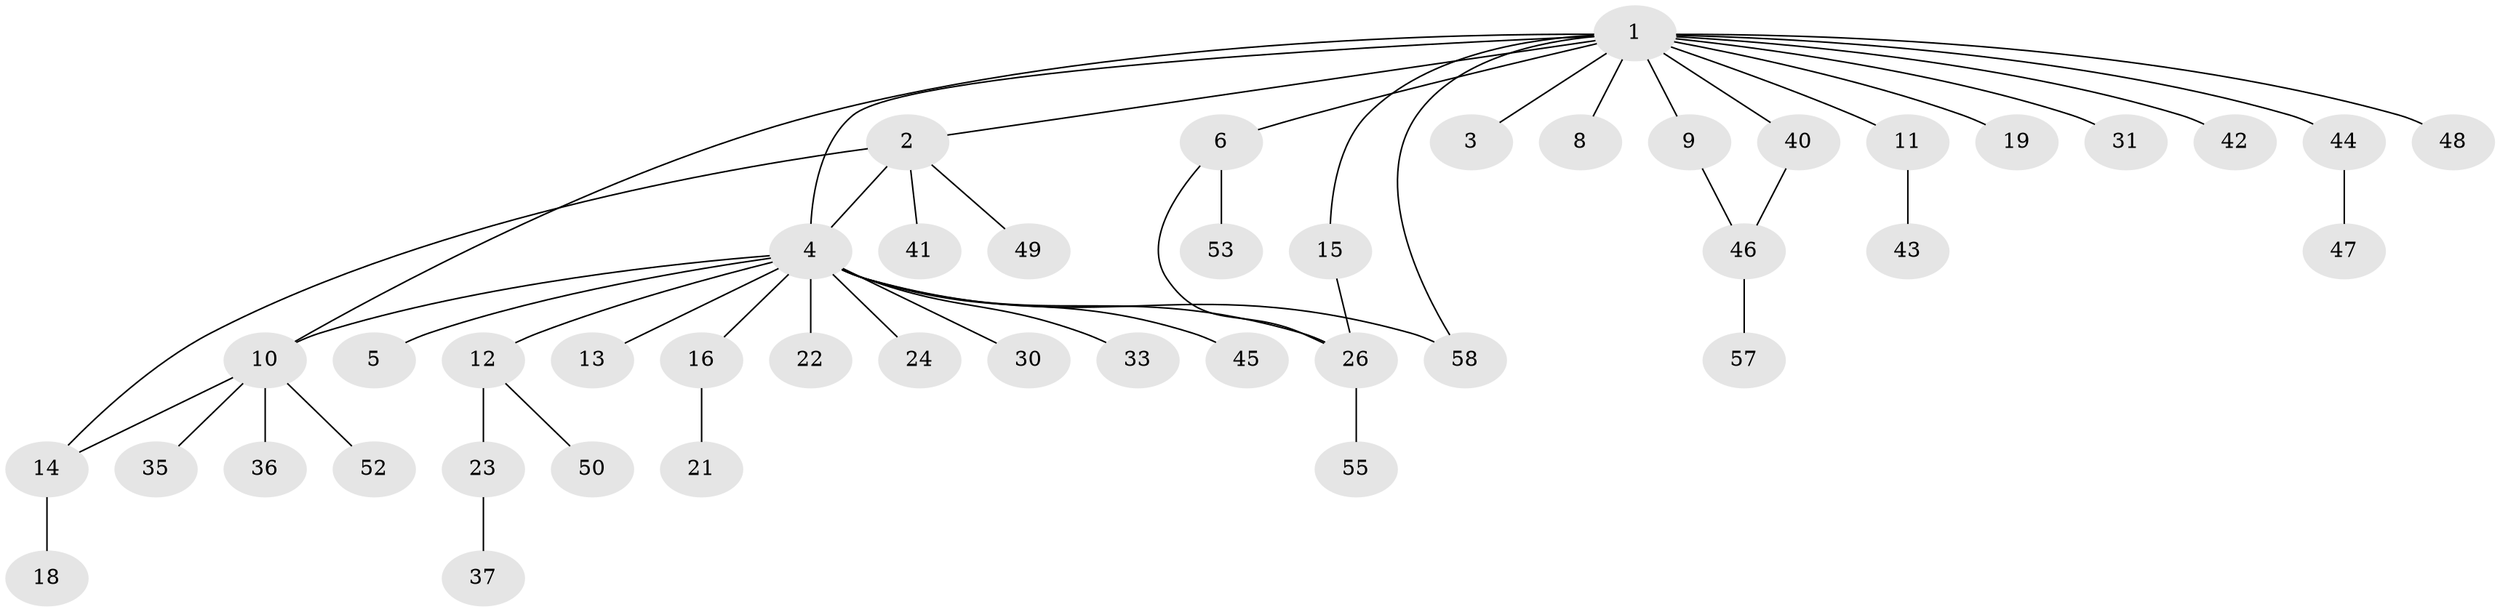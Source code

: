// original degree distribution, {14: 0.017241379310344827, 7: 0.017241379310344827, 1: 0.5517241379310345, 18: 0.017241379310344827, 3: 0.15517241379310345, 4: 0.05172413793103448, 2: 0.1724137931034483, 8: 0.017241379310344827}
// Generated by graph-tools (version 1.1) at 2025/41/03/06/25 10:41:51]
// undirected, 44 vertices, 50 edges
graph export_dot {
graph [start="1"]
  node [color=gray90,style=filled];
  1 [super="+7"];
  2 [super="+54"];
  3;
  4 [super="+34"];
  5;
  6 [super="+39"];
  8;
  9 [super="+17"];
  10 [super="+25"];
  11 [super="+38"];
  12;
  13;
  14;
  15;
  16 [super="+28"];
  18 [super="+20"];
  19;
  21;
  22;
  23 [super="+29"];
  24;
  26 [super="+27"];
  30;
  31 [super="+32"];
  33;
  35;
  36;
  37;
  40;
  41;
  42;
  43 [super="+51"];
  44;
  45;
  46 [super="+56"];
  47;
  48;
  49;
  50;
  52;
  53;
  55;
  57;
  58;
  1 -- 2;
  1 -- 3;
  1 -- 4;
  1 -- 6;
  1 -- 8;
  1 -- 10;
  1 -- 11;
  1 -- 19;
  1 -- 31;
  1 -- 40;
  1 -- 42;
  1 -- 44;
  1 -- 58;
  1 -- 48;
  1 -- 9;
  1 -- 15;
  2 -- 4 [weight=2];
  2 -- 14;
  2 -- 41;
  2 -- 49;
  4 -- 5;
  4 -- 10 [weight=3];
  4 -- 12;
  4 -- 13;
  4 -- 16;
  4 -- 22;
  4 -- 24;
  4 -- 26;
  4 -- 30;
  4 -- 33;
  4 -- 45;
  4 -- 58;
  6 -- 26;
  6 -- 53;
  9 -- 46;
  10 -- 14;
  10 -- 35;
  10 -- 36;
  10 -- 52;
  11 -- 43;
  12 -- 23;
  12 -- 50;
  14 -- 18;
  15 -- 26;
  16 -- 21;
  23 -- 37;
  26 -- 55;
  40 -- 46;
  44 -- 47;
  46 -- 57;
}
